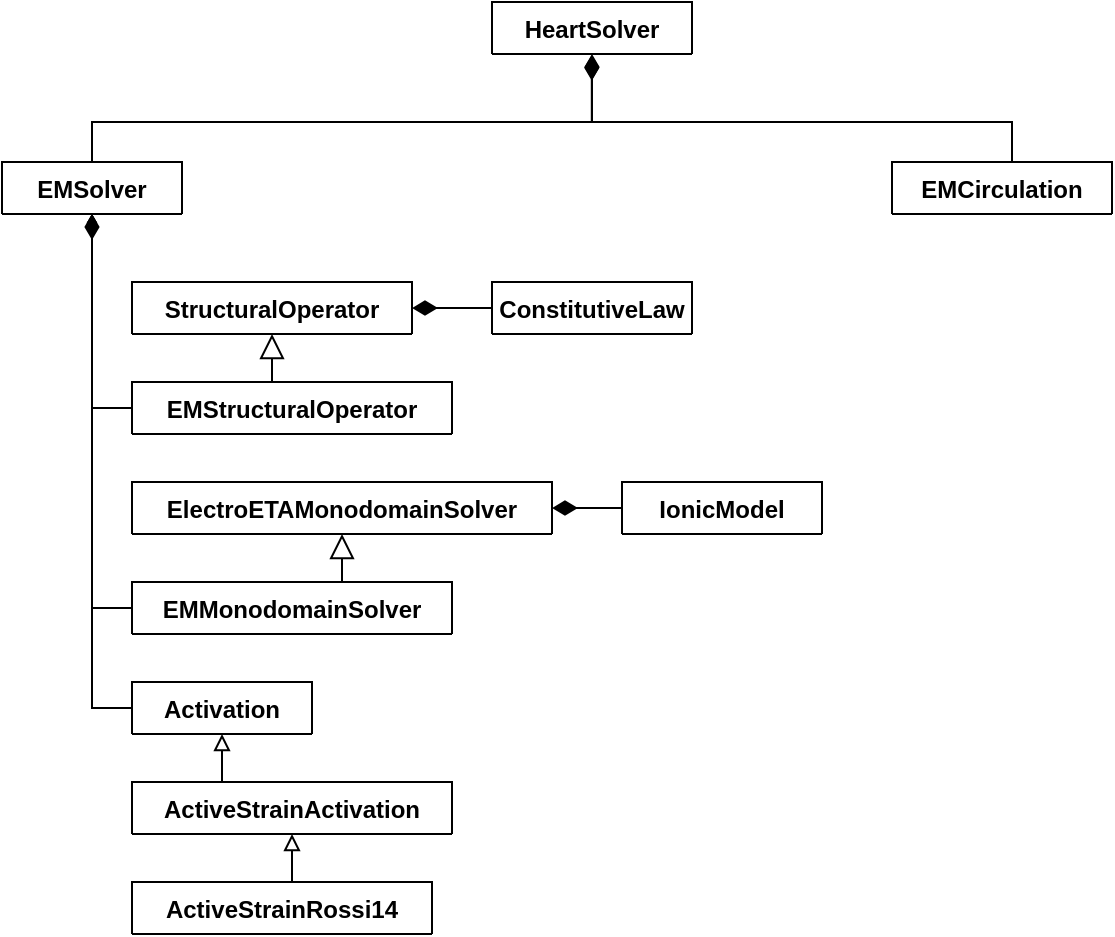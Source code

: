 <mxfile version="14.4.3" type="github">
  <diagram id="oQd3UHTAf_vaa32qaye1" name="Page-1">
    <mxGraphModel dx="786" dy="562" grid="1" gridSize="10" guides="1" tooltips="1" connect="1" arrows="1" fold="1" page="1" pageScale="1" pageWidth="827" pageHeight="1169" math="0" shadow="0">
      <root>
        <mxCell id="0" />
        <mxCell id="1" parent="0" />
        <mxCell id="06s8dhJWcLlkRPSXNvx8-6" value="HeartSolver" style="swimlane;fontStyle=1;align=center;verticalAlign=top;childLayout=stackLayout;horizontal=1;startSize=26;horizontalStack=0;resizeParent=1;resizeParentMax=0;resizeLast=0;collapsible=1;marginBottom=0;" parent="1" vertex="1" collapsed="1">
          <mxGeometry x="360" y="60" width="100" height="26" as="geometry">
            <mxRectangle x="330" y="10" width="160" height="86" as="alternateBounds" />
          </mxGeometry>
        </mxCell>
        <mxCell id="06s8dhJWcLlkRPSXNvx8-7" value="+ field: type" style="text;strokeColor=none;fillColor=none;align=left;verticalAlign=top;spacingLeft=4;spacingRight=4;overflow=hidden;rotatable=0;points=[[0,0.5],[1,0.5]];portConstraint=eastwest;" parent="06s8dhJWcLlkRPSXNvx8-6" vertex="1">
          <mxGeometry y="26" width="100" height="26" as="geometry" />
        </mxCell>
        <mxCell id="06s8dhJWcLlkRPSXNvx8-8" value="" style="line;strokeWidth=1;fillColor=none;align=left;verticalAlign=middle;spacingTop=-1;spacingLeft=3;spacingRight=3;rotatable=0;labelPosition=right;points=[];portConstraint=eastwest;" parent="06s8dhJWcLlkRPSXNvx8-6" vertex="1">
          <mxGeometry y="52" width="100" height="8" as="geometry" />
        </mxCell>
        <mxCell id="06s8dhJWcLlkRPSXNvx8-9" value="+ method(type): type" style="text;strokeColor=none;fillColor=none;align=left;verticalAlign=top;spacingLeft=4;spacingRight=4;overflow=hidden;rotatable=0;points=[[0,0.5],[1,0.5]];portConstraint=eastwest;" parent="06s8dhJWcLlkRPSXNvx8-6" vertex="1">
          <mxGeometry y="60" width="100" height="26" as="geometry" />
        </mxCell>
        <mxCell id="dy3DogQ9UxzAgeH9BKh2-3" style="edgeStyle=orthogonalEdgeStyle;rounded=0;orthogonalLoop=1;jettySize=auto;html=1;endArrow=diamondThin;endFill=1;endSize=10;entryX=0.499;entryY=1.017;entryDx=0;entryDy=0;entryPerimeter=0;" parent="1" source="06s8dhJWcLlkRPSXNvx8-11" target="06s8dhJWcLlkRPSXNvx8-9" edge="1">
          <mxGeometry relative="1" as="geometry">
            <mxPoint x="380" y="96" as="targetPoint" />
            <Array as="points">
              <mxPoint x="160" y="120" />
              <mxPoint x="410" y="120" />
            </Array>
          </mxGeometry>
        </mxCell>
        <mxCell id="dy3DogQ9UxzAgeH9BKh2-49" style="edgeStyle=orthogonalEdgeStyle;rounded=0;orthogonalLoop=1;jettySize=auto;html=1;entryX=0;entryY=0.5;entryDx=0;entryDy=0;startArrow=diamondThin;startFill=1;endArrow=none;endFill=0;endSize=10;" parent="1" source="06s8dhJWcLlkRPSXNvx8-11" target="dy3DogQ9UxzAgeH9BKh2-9" edge="1">
          <mxGeometry relative="1" as="geometry">
            <Array as="points">
              <mxPoint x="160" y="263" />
            </Array>
          </mxGeometry>
        </mxCell>
        <mxCell id="dy3DogQ9UxzAgeH9BKh2-50" style="edgeStyle=orthogonalEdgeStyle;rounded=0;orthogonalLoop=1;jettySize=auto;html=1;entryX=0;entryY=0.5;entryDx=0;entryDy=0;startArrow=diamondThin;startFill=1;endArrow=none;endFill=0;endSize=10;" parent="1" source="06s8dhJWcLlkRPSXNvx8-11" target="dy3DogQ9UxzAgeH9BKh2-29" edge="1">
          <mxGeometry relative="1" as="geometry">
            <Array as="points">
              <mxPoint x="160" y="363" />
            </Array>
          </mxGeometry>
        </mxCell>
        <mxCell id="dy3DogQ9UxzAgeH9BKh2-51" style="edgeStyle=orthogonalEdgeStyle;rounded=0;orthogonalLoop=1;jettySize=auto;html=1;entryX=0;entryY=0.5;entryDx=0;entryDy=0;startArrow=diamondThin;startFill=1;endArrow=none;endFill=0;endSize=10;startSize=10;exitX=0.5;exitY=1;exitDx=0;exitDy=0;" parent="1" source="06s8dhJWcLlkRPSXNvx8-11" target="dy3DogQ9UxzAgeH9BKh2-33" edge="1">
          <mxGeometry relative="1" as="geometry">
            <Array as="points">
              <mxPoint x="160" y="413" />
            </Array>
          </mxGeometry>
        </mxCell>
        <mxCell id="06s8dhJWcLlkRPSXNvx8-11" value="EMSolver&#xa;" style="swimlane;fontStyle=1;align=center;verticalAlign=top;childLayout=stackLayout;horizontal=1;startSize=26;horizontalStack=0;resizeParent=1;resizeParentMax=0;resizeLast=0;collapsible=1;marginBottom=0;" parent="1" vertex="1" collapsed="1">
          <mxGeometry x="115" y="140" width="90" height="26" as="geometry">
            <mxRectangle x="120" y="140" width="160" height="86" as="alternateBounds" />
          </mxGeometry>
        </mxCell>
        <mxCell id="06s8dhJWcLlkRPSXNvx8-12" value="+ field: type" style="text;strokeColor=none;fillColor=none;align=left;verticalAlign=top;spacingLeft=4;spacingRight=4;overflow=hidden;rotatable=0;points=[[0,0.5],[1,0.5]];portConstraint=eastwest;" parent="06s8dhJWcLlkRPSXNvx8-11" vertex="1">
          <mxGeometry y="26" width="90" height="26" as="geometry" />
        </mxCell>
        <mxCell id="06s8dhJWcLlkRPSXNvx8-13" value="" style="line;strokeWidth=1;fillColor=none;align=left;verticalAlign=middle;spacingTop=-1;spacingLeft=3;spacingRight=3;rotatable=0;labelPosition=right;points=[];portConstraint=eastwest;" parent="06s8dhJWcLlkRPSXNvx8-11" vertex="1">
          <mxGeometry y="52" width="90" height="8" as="geometry" />
        </mxCell>
        <mxCell id="06s8dhJWcLlkRPSXNvx8-14" value="+ method(type): type" style="text;strokeColor=none;fillColor=none;align=left;verticalAlign=top;spacingLeft=4;spacingRight=4;overflow=hidden;rotatable=0;points=[[0,0.5],[1,0.5]];portConstraint=eastwest;" parent="06s8dhJWcLlkRPSXNvx8-11" vertex="1">
          <mxGeometry y="60" width="90" height="26" as="geometry" />
        </mxCell>
        <mxCell id="dy3DogQ9UxzAgeH9BKh2-4" style="edgeStyle=orthogonalEdgeStyle;rounded=0;orthogonalLoop=1;jettySize=auto;html=1;endArrow=diamondThin;endFill=1;endSize=10;entryX=0.5;entryY=1;entryDx=0;entryDy=0;" parent="1" source="06s8dhJWcLlkRPSXNvx8-15" target="06s8dhJWcLlkRPSXNvx8-6" edge="1">
          <mxGeometry relative="1" as="geometry">
            <mxPoint x="410" y="96" as="targetPoint" />
            <Array as="points">
              <mxPoint x="620" y="120" />
              <mxPoint x="410" y="120" />
            </Array>
          </mxGeometry>
        </mxCell>
        <mxCell id="06s8dhJWcLlkRPSXNvx8-15" value="EMCirculation" style="swimlane;fontStyle=1;align=center;verticalAlign=top;childLayout=stackLayout;horizontal=1;startSize=26;horizontalStack=0;resizeParent=1;resizeParentMax=0;resizeLast=0;collapsible=1;marginBottom=0;" parent="1" vertex="1" collapsed="1">
          <mxGeometry x="560" y="140" width="110" height="26" as="geometry">
            <mxRectangle x="540" y="140" width="160" height="86" as="alternateBounds" />
          </mxGeometry>
        </mxCell>
        <mxCell id="06s8dhJWcLlkRPSXNvx8-16" value="+ field: type" style="text;strokeColor=none;fillColor=none;align=left;verticalAlign=top;spacingLeft=4;spacingRight=4;overflow=hidden;rotatable=0;points=[[0,0.5],[1,0.5]];portConstraint=eastwest;" parent="06s8dhJWcLlkRPSXNvx8-15" vertex="1">
          <mxGeometry y="26" width="110" height="26" as="geometry" />
        </mxCell>
        <mxCell id="06s8dhJWcLlkRPSXNvx8-17" value="" style="line;strokeWidth=1;fillColor=none;align=left;verticalAlign=middle;spacingTop=-1;spacingLeft=3;spacingRight=3;rotatable=0;labelPosition=right;points=[];portConstraint=eastwest;" parent="06s8dhJWcLlkRPSXNvx8-15" vertex="1">
          <mxGeometry y="52" width="110" height="8" as="geometry" />
        </mxCell>
        <mxCell id="06s8dhJWcLlkRPSXNvx8-18" value="+ method(type): type" style="text;strokeColor=none;fillColor=none;align=left;verticalAlign=top;spacingLeft=4;spacingRight=4;overflow=hidden;rotatable=0;points=[[0,0.5],[1,0.5]];portConstraint=eastwest;" parent="06s8dhJWcLlkRPSXNvx8-15" vertex="1">
          <mxGeometry y="60" width="110" height="26" as="geometry" />
        </mxCell>
        <mxCell id="dy3DogQ9UxzAgeH9BKh2-52" style="edgeStyle=orthogonalEdgeStyle;rounded=0;orthogonalLoop=1;jettySize=auto;html=1;entryX=0.5;entryY=1;entryDx=0;entryDy=0;startArrow=none;startFill=0;endArrow=block;endFill=0;endSize=10;" parent="1" target="dy3DogQ9UxzAgeH9BKh2-37" edge="1">
          <mxGeometry relative="1" as="geometry">
            <mxPoint x="260" y="250" as="sourcePoint" />
          </mxGeometry>
        </mxCell>
        <mxCell id="dy3DogQ9UxzAgeH9BKh2-9" value="EMStructuralOperator" style="swimlane;fontStyle=1;align=center;verticalAlign=top;childLayout=stackLayout;horizontal=1;startSize=26;horizontalStack=0;resizeParent=1;resizeParentMax=0;resizeLast=0;collapsible=1;marginBottom=0;" parent="1" vertex="1" collapsed="1">
          <mxGeometry x="180" y="250" width="160" height="26" as="geometry">
            <mxRectangle x="410" y="180" width="160" height="86" as="alternateBounds" />
          </mxGeometry>
        </mxCell>
        <mxCell id="dy3DogQ9UxzAgeH9BKh2-10" value="+ field: type" style="text;strokeColor=none;fillColor=none;align=left;verticalAlign=top;spacingLeft=4;spacingRight=4;overflow=hidden;rotatable=0;points=[[0,0.5],[1,0.5]];portConstraint=eastwest;" parent="dy3DogQ9UxzAgeH9BKh2-9" vertex="1">
          <mxGeometry y="26" width="160" height="26" as="geometry" />
        </mxCell>
        <mxCell id="dy3DogQ9UxzAgeH9BKh2-11" value="" style="line;strokeWidth=1;fillColor=none;align=left;verticalAlign=middle;spacingTop=-1;spacingLeft=3;spacingRight=3;rotatable=0;labelPosition=right;points=[];portConstraint=eastwest;" parent="dy3DogQ9UxzAgeH9BKh2-9" vertex="1">
          <mxGeometry y="52" width="160" height="8" as="geometry" />
        </mxCell>
        <mxCell id="dy3DogQ9UxzAgeH9BKh2-12" value="+ method(type): type" style="text;strokeColor=none;fillColor=none;align=left;verticalAlign=top;spacingLeft=4;spacingRight=4;overflow=hidden;rotatable=0;points=[[0,0.5],[1,0.5]];portConstraint=eastwest;" parent="dy3DogQ9UxzAgeH9BKh2-9" vertex="1">
          <mxGeometry y="60" width="160" height="26" as="geometry" />
        </mxCell>
        <mxCell id="rpv3LAPBY9bJOhplbf5G-12" style="edgeStyle=orthogonalEdgeStyle;rounded=0;orthogonalLoop=1;jettySize=auto;html=1;endArrow=none;endFill=0;startArrow=diamondThin;startFill=1;endSize=10;startSize=10;" edge="1" parent="1" source="dy3DogQ9UxzAgeH9BKh2-25" target="rpv3LAPBY9bJOhplbf5G-8">
          <mxGeometry relative="1" as="geometry" />
        </mxCell>
        <mxCell id="dy3DogQ9UxzAgeH9BKh2-25" value="ElectroETAMonodomainSolver" style="swimlane;fontStyle=1;align=center;verticalAlign=top;childLayout=stackLayout;horizontal=1;startSize=26;horizontalStack=0;resizeParent=1;resizeParentMax=0;resizeLast=0;collapsible=1;marginBottom=0;" parent="1" vertex="1" collapsed="1">
          <mxGeometry x="180" y="300" width="210" height="26" as="geometry">
            <mxRectangle x="200" y="290" width="190" height="86" as="alternateBounds" />
          </mxGeometry>
        </mxCell>
        <mxCell id="dy3DogQ9UxzAgeH9BKh2-26" value="+ field: type" style="text;strokeColor=none;fillColor=none;align=left;verticalAlign=top;spacingLeft=4;spacingRight=4;overflow=hidden;rotatable=0;points=[[0,0.5],[1,0.5]];portConstraint=eastwest;" parent="dy3DogQ9UxzAgeH9BKh2-25" vertex="1">
          <mxGeometry y="26" width="210" height="26" as="geometry" />
        </mxCell>
        <mxCell id="dy3DogQ9UxzAgeH9BKh2-27" value="" style="line;strokeWidth=1;fillColor=none;align=left;verticalAlign=middle;spacingTop=-1;spacingLeft=3;spacingRight=3;rotatable=0;labelPosition=right;points=[];portConstraint=eastwest;" parent="dy3DogQ9UxzAgeH9BKh2-25" vertex="1">
          <mxGeometry y="52" width="210" height="8" as="geometry" />
        </mxCell>
        <mxCell id="dy3DogQ9UxzAgeH9BKh2-28" value="+ method(type): type" style="text;strokeColor=none;fillColor=none;align=left;verticalAlign=top;spacingLeft=4;spacingRight=4;overflow=hidden;rotatable=0;points=[[0,0.5],[1,0.5]];portConstraint=eastwest;" parent="dy3DogQ9UxzAgeH9BKh2-25" vertex="1">
          <mxGeometry y="60" width="210" height="26" as="geometry" />
        </mxCell>
        <mxCell id="dy3DogQ9UxzAgeH9BKh2-53" style="edgeStyle=orthogonalEdgeStyle;rounded=0;orthogonalLoop=1;jettySize=auto;html=1;entryX=0.5;entryY=1;entryDx=0;entryDy=0;startArrow=none;startFill=0;endArrow=block;endFill=0;endSize=10;" parent="1" source="dy3DogQ9UxzAgeH9BKh2-29" target="dy3DogQ9UxzAgeH9BKh2-25" edge="1">
          <mxGeometry relative="1" as="geometry">
            <Array as="points">
              <mxPoint x="280" y="350" />
              <mxPoint x="280" y="350" />
            </Array>
          </mxGeometry>
        </mxCell>
        <mxCell id="dy3DogQ9UxzAgeH9BKh2-29" value="EMMonodomainSolver" style="swimlane;fontStyle=1;align=center;verticalAlign=top;childLayout=stackLayout;horizontal=1;startSize=26;horizontalStack=0;resizeParent=1;resizeParentMax=0;resizeLast=0;collapsible=1;marginBottom=0;" parent="1" vertex="1" collapsed="1">
          <mxGeometry x="180" y="350" width="160" height="26" as="geometry">
            <mxRectangle x="190" y="330" width="160" height="86" as="alternateBounds" />
          </mxGeometry>
        </mxCell>
        <mxCell id="dy3DogQ9UxzAgeH9BKh2-30" value="+ field: type" style="text;strokeColor=none;fillColor=none;align=left;verticalAlign=top;spacingLeft=4;spacingRight=4;overflow=hidden;rotatable=0;points=[[0,0.5],[1,0.5]];portConstraint=eastwest;" parent="dy3DogQ9UxzAgeH9BKh2-29" vertex="1">
          <mxGeometry y="26" width="160" height="26" as="geometry" />
        </mxCell>
        <mxCell id="dy3DogQ9UxzAgeH9BKh2-31" value="" style="line;strokeWidth=1;fillColor=none;align=left;verticalAlign=middle;spacingTop=-1;spacingLeft=3;spacingRight=3;rotatable=0;labelPosition=right;points=[];portConstraint=eastwest;" parent="dy3DogQ9UxzAgeH9BKh2-29" vertex="1">
          <mxGeometry y="52" width="160" height="8" as="geometry" />
        </mxCell>
        <mxCell id="dy3DogQ9UxzAgeH9BKh2-32" value="+ method(type): type" style="text;strokeColor=none;fillColor=none;align=left;verticalAlign=top;spacingLeft=4;spacingRight=4;overflow=hidden;rotatable=0;points=[[0,0.5],[1,0.5]];portConstraint=eastwest;" parent="dy3DogQ9UxzAgeH9BKh2-29" vertex="1">
          <mxGeometry y="60" width="160" height="26" as="geometry" />
        </mxCell>
        <mxCell id="dy3DogQ9UxzAgeH9BKh2-54" style="edgeStyle=orthogonalEdgeStyle;rounded=0;orthogonalLoop=1;jettySize=auto;html=1;entryX=0.5;entryY=0;entryDx=0;entryDy=0;startArrow=block;startFill=0;endArrow=none;endFill=0;endSize=10;" parent="1" source="dy3DogQ9UxzAgeH9BKh2-33" target="dy3DogQ9UxzAgeH9BKh2-45" edge="1">
          <mxGeometry relative="1" as="geometry">
            <Array as="points">
              <mxPoint x="225" y="450" />
            </Array>
          </mxGeometry>
        </mxCell>
        <mxCell id="dy3DogQ9UxzAgeH9BKh2-33" value="Activation" style="swimlane;fontStyle=1;align=center;verticalAlign=top;childLayout=stackLayout;horizontal=1;startSize=26;horizontalStack=0;resizeParent=1;resizeParentMax=0;resizeLast=0;collapsible=1;marginBottom=0;" parent="1" vertex="1" collapsed="1">
          <mxGeometry x="180" y="400" width="90" height="26" as="geometry">
            <mxRectangle x="290" y="290" width="160" height="86" as="alternateBounds" />
          </mxGeometry>
        </mxCell>
        <mxCell id="dy3DogQ9UxzAgeH9BKh2-34" value="+ field: type" style="text;strokeColor=none;fillColor=none;align=left;verticalAlign=top;spacingLeft=4;spacingRight=4;overflow=hidden;rotatable=0;points=[[0,0.5],[1,0.5]];portConstraint=eastwest;" parent="dy3DogQ9UxzAgeH9BKh2-33" vertex="1">
          <mxGeometry y="26" width="90" height="26" as="geometry" />
        </mxCell>
        <mxCell id="dy3DogQ9UxzAgeH9BKh2-35" value="" style="line;strokeWidth=1;fillColor=none;align=left;verticalAlign=middle;spacingTop=-1;spacingLeft=3;spacingRight=3;rotatable=0;labelPosition=right;points=[];portConstraint=eastwest;" parent="dy3DogQ9UxzAgeH9BKh2-33" vertex="1">
          <mxGeometry y="52" width="90" height="8" as="geometry" />
        </mxCell>
        <mxCell id="dy3DogQ9UxzAgeH9BKh2-36" value="+ method(type): type" style="text;strokeColor=none;fillColor=none;align=left;verticalAlign=top;spacingLeft=4;spacingRight=4;overflow=hidden;rotatable=0;points=[[0,0.5],[1,0.5]];portConstraint=eastwest;" parent="dy3DogQ9UxzAgeH9BKh2-33" vertex="1">
          <mxGeometry y="60" width="90" height="26" as="geometry" />
        </mxCell>
        <mxCell id="rpv3LAPBY9bJOhplbf5G-14" style="edgeStyle=orthogonalEdgeStyle;rounded=0;orthogonalLoop=1;jettySize=auto;html=1;entryX=0;entryY=0.5;entryDx=0;entryDy=0;startArrow=diamondThin;startFill=1;startSize=10;endArrow=none;endFill=0;endSize=10;" edge="1" parent="1" source="dy3DogQ9UxzAgeH9BKh2-37" target="rpv3LAPBY9bJOhplbf5G-4">
          <mxGeometry relative="1" as="geometry" />
        </mxCell>
        <mxCell id="dy3DogQ9UxzAgeH9BKh2-37" value="StructuralOperator" style="swimlane;fontStyle=1;align=center;verticalAlign=top;childLayout=stackLayout;horizontal=1;startSize=26;horizontalStack=0;resizeParent=1;resizeParentMax=0;resizeLast=0;collapsible=1;marginBottom=0;" parent="1" vertex="1" collapsed="1">
          <mxGeometry x="180" y="200" width="140" height="26" as="geometry">
            <mxRectangle x="300" y="300" width="160" height="86" as="alternateBounds" />
          </mxGeometry>
        </mxCell>
        <mxCell id="dy3DogQ9UxzAgeH9BKh2-38" value="+ field: type" style="text;strokeColor=none;fillColor=none;align=left;verticalAlign=top;spacingLeft=4;spacingRight=4;overflow=hidden;rotatable=0;points=[[0,0.5],[1,0.5]];portConstraint=eastwest;" parent="dy3DogQ9UxzAgeH9BKh2-37" vertex="1">
          <mxGeometry y="26" width="140" height="26" as="geometry" />
        </mxCell>
        <mxCell id="dy3DogQ9UxzAgeH9BKh2-39" value="" style="line;strokeWidth=1;fillColor=none;align=left;verticalAlign=middle;spacingTop=-1;spacingLeft=3;spacingRight=3;rotatable=0;labelPosition=right;points=[];portConstraint=eastwest;" parent="dy3DogQ9UxzAgeH9BKh2-37" vertex="1">
          <mxGeometry y="52" width="140" height="8" as="geometry" />
        </mxCell>
        <mxCell id="dy3DogQ9UxzAgeH9BKh2-40" value="+ method(type): type" style="text;strokeColor=none;fillColor=none;align=left;verticalAlign=top;spacingLeft=4;spacingRight=4;overflow=hidden;rotatable=0;points=[[0,0.5],[1,0.5]];portConstraint=eastwest;" parent="dy3DogQ9UxzAgeH9BKh2-37" vertex="1">
          <mxGeometry y="60" width="140" height="26" as="geometry" />
        </mxCell>
        <mxCell id="dy3DogQ9UxzAgeH9BKh2-41" value="ActiveStrainRossi14" style="swimlane;fontStyle=1;align=center;verticalAlign=top;childLayout=stackLayout;horizontal=1;startSize=26;horizontalStack=0;resizeParent=1;resizeParentMax=0;resizeLast=0;collapsible=1;marginBottom=0;" parent="1" vertex="1" collapsed="1">
          <mxGeometry x="180" y="500" width="150" height="26" as="geometry">
            <mxRectangle x="300" y="300" width="160" height="86" as="alternateBounds" />
          </mxGeometry>
        </mxCell>
        <mxCell id="dy3DogQ9UxzAgeH9BKh2-42" value="+ field: type" style="text;strokeColor=none;fillColor=none;align=left;verticalAlign=top;spacingLeft=4;spacingRight=4;overflow=hidden;rotatable=0;points=[[0,0.5],[1,0.5]];portConstraint=eastwest;" parent="dy3DogQ9UxzAgeH9BKh2-41" vertex="1">
          <mxGeometry y="26" width="150" height="26" as="geometry" />
        </mxCell>
        <mxCell id="dy3DogQ9UxzAgeH9BKh2-43" value="" style="line;strokeWidth=1;fillColor=none;align=left;verticalAlign=middle;spacingTop=-1;spacingLeft=3;spacingRight=3;rotatable=0;labelPosition=right;points=[];portConstraint=eastwest;" parent="dy3DogQ9UxzAgeH9BKh2-41" vertex="1">
          <mxGeometry y="52" width="150" height="8" as="geometry" />
        </mxCell>
        <mxCell id="dy3DogQ9UxzAgeH9BKh2-44" value="+ method(type): type" style="text;strokeColor=none;fillColor=none;align=left;verticalAlign=top;spacingLeft=4;spacingRight=4;overflow=hidden;rotatable=0;points=[[0,0.5],[1,0.5]];portConstraint=eastwest;" parent="dy3DogQ9UxzAgeH9BKh2-41" vertex="1">
          <mxGeometry y="60" width="150" height="26" as="geometry" />
        </mxCell>
        <mxCell id="dy3DogQ9UxzAgeH9BKh2-55" style="edgeStyle=orthogonalEdgeStyle;rounded=0;orthogonalLoop=1;jettySize=auto;html=1;startArrow=block;startFill=0;endArrow=none;endFill=0;endSize=10;" parent="1" source="dy3DogQ9UxzAgeH9BKh2-45" edge="1">
          <mxGeometry relative="1" as="geometry">
            <mxPoint x="260" y="500" as="targetPoint" />
          </mxGeometry>
        </mxCell>
        <mxCell id="dy3DogQ9UxzAgeH9BKh2-45" value="ActiveStrainActivation" style="swimlane;fontStyle=1;align=center;verticalAlign=top;childLayout=stackLayout;horizontal=1;startSize=26;horizontalStack=0;resizeParent=1;resizeParentMax=0;resizeLast=0;collapsible=1;marginBottom=0;" parent="1" vertex="1" collapsed="1">
          <mxGeometry x="180" y="450" width="160" height="26" as="geometry">
            <mxRectangle x="254" y="316" width="160" height="86" as="alternateBounds" />
          </mxGeometry>
        </mxCell>
        <mxCell id="dy3DogQ9UxzAgeH9BKh2-46" value="+ field: type" style="text;strokeColor=none;fillColor=none;align=left;verticalAlign=top;spacingLeft=4;spacingRight=4;overflow=hidden;rotatable=0;points=[[0,0.5],[1,0.5]];portConstraint=eastwest;" parent="dy3DogQ9UxzAgeH9BKh2-45" vertex="1">
          <mxGeometry y="26" width="160" height="26" as="geometry" />
        </mxCell>
        <mxCell id="dy3DogQ9UxzAgeH9BKh2-47" value="" style="line;strokeWidth=1;fillColor=none;align=left;verticalAlign=middle;spacingTop=-1;spacingLeft=3;spacingRight=3;rotatable=0;labelPosition=right;points=[];portConstraint=eastwest;" parent="dy3DogQ9UxzAgeH9BKh2-45" vertex="1">
          <mxGeometry y="52" width="160" height="8" as="geometry" />
        </mxCell>
        <mxCell id="dy3DogQ9UxzAgeH9BKh2-48" value="+ method(type): type" style="text;strokeColor=none;fillColor=none;align=left;verticalAlign=top;spacingLeft=4;spacingRight=4;overflow=hidden;rotatable=0;points=[[0,0.5],[1,0.5]];portConstraint=eastwest;" parent="dy3DogQ9UxzAgeH9BKh2-45" vertex="1">
          <mxGeometry y="60" width="160" height="26" as="geometry" />
        </mxCell>
        <mxCell id="rpv3LAPBY9bJOhplbf5G-4" value="ConstitutiveLaw" style="swimlane;fontStyle=1;align=center;verticalAlign=top;childLayout=stackLayout;horizontal=1;startSize=26;horizontalStack=0;resizeParent=1;resizeParentMax=0;resizeLast=0;collapsible=1;marginBottom=0;" vertex="1" collapsed="1" parent="1">
          <mxGeometry x="360" y="200" width="100" height="26" as="geometry">
            <mxRectangle x="550" y="300" width="160" height="86" as="alternateBounds" />
          </mxGeometry>
        </mxCell>
        <mxCell id="rpv3LAPBY9bJOhplbf5G-5" value="+ field: type" style="text;strokeColor=none;fillColor=none;align=left;verticalAlign=top;spacingLeft=4;spacingRight=4;overflow=hidden;rotatable=0;points=[[0,0.5],[1,0.5]];portConstraint=eastwest;" vertex="1" parent="rpv3LAPBY9bJOhplbf5G-4">
          <mxGeometry y="26" width="100" height="26" as="geometry" />
        </mxCell>
        <mxCell id="rpv3LAPBY9bJOhplbf5G-6" value="" style="line;strokeWidth=1;fillColor=none;align=left;verticalAlign=middle;spacingTop=-1;spacingLeft=3;spacingRight=3;rotatable=0;labelPosition=right;points=[];portConstraint=eastwest;" vertex="1" parent="rpv3LAPBY9bJOhplbf5G-4">
          <mxGeometry y="52" width="100" height="8" as="geometry" />
        </mxCell>
        <mxCell id="rpv3LAPBY9bJOhplbf5G-7" value="+ method(type): type" style="text;strokeColor=none;fillColor=none;align=left;verticalAlign=top;spacingLeft=4;spacingRight=4;overflow=hidden;rotatable=0;points=[[0,0.5],[1,0.5]];portConstraint=eastwest;" vertex="1" parent="rpv3LAPBY9bJOhplbf5G-4">
          <mxGeometry y="60" width="100" height="26" as="geometry" />
        </mxCell>
        <mxCell id="rpv3LAPBY9bJOhplbf5G-8" value="IonicModel" style="swimlane;fontStyle=1;align=center;verticalAlign=top;childLayout=stackLayout;horizontal=1;startSize=26;horizontalStack=0;resizeParent=1;resizeParentMax=0;resizeLast=0;collapsible=1;marginBottom=0;" vertex="1" collapsed="1" parent="1">
          <mxGeometry x="425" y="300" width="100" height="26" as="geometry">
            <mxRectangle x="270" y="260" width="160" height="86" as="alternateBounds" />
          </mxGeometry>
        </mxCell>
        <mxCell id="rpv3LAPBY9bJOhplbf5G-9" value="+ field: type" style="text;strokeColor=none;fillColor=none;align=left;verticalAlign=top;spacingLeft=4;spacingRight=4;overflow=hidden;rotatable=0;points=[[0,0.5],[1,0.5]];portConstraint=eastwest;" vertex="1" parent="rpv3LAPBY9bJOhplbf5G-8">
          <mxGeometry y="26" width="100" height="26" as="geometry" />
        </mxCell>
        <mxCell id="rpv3LAPBY9bJOhplbf5G-10" value="" style="line;strokeWidth=1;fillColor=none;align=left;verticalAlign=middle;spacingTop=-1;spacingLeft=3;spacingRight=3;rotatable=0;labelPosition=right;points=[];portConstraint=eastwest;" vertex="1" parent="rpv3LAPBY9bJOhplbf5G-8">
          <mxGeometry y="52" width="100" height="8" as="geometry" />
        </mxCell>
        <mxCell id="rpv3LAPBY9bJOhplbf5G-11" value="+ method(type): type" style="text;strokeColor=none;fillColor=none;align=left;verticalAlign=top;spacingLeft=4;spacingRight=4;overflow=hidden;rotatable=0;points=[[0,0.5],[1,0.5]];portConstraint=eastwest;" vertex="1" parent="rpv3LAPBY9bJOhplbf5G-8">
          <mxGeometry y="60" width="100" height="26" as="geometry" />
        </mxCell>
      </root>
    </mxGraphModel>
  </diagram>
</mxfile>
